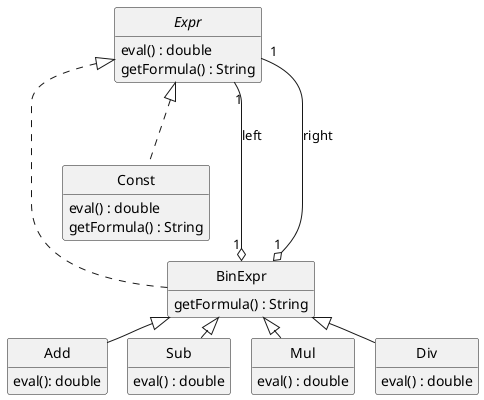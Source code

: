 @startuml
'https://plantuml.com/class-diagram

skinparam nodesep 20
skinparam ranksep 20
skinparam classAttributeIconSize 0
hide empty members
skinparam style strictuml
'hide circle

'interfaces and classes

interface Expr {
    eval() : double
    getFormula() : String
}

class BinExpr {
    getFormula() : String
}

class Add {
    eval(): double
}

class Sub {
    eval() : double
}
class Mul {
    eval() : double
}

class Div {
    eval() : double
}

class Const {
    eval() : double
    getFormula() : String
}

'implementation relations
Expr <|.... BinExpr
Expr <|.... Const

'inheritance relations
BinExpr <|-- Add
BinExpr <|-- Sub
BinExpr <|-- Mul
BinExpr <|-- Div

'composition relations
BinExpr "1" o----- "1" Expr : left
BinExpr "1" o----- "1" Expr : right
@enduml